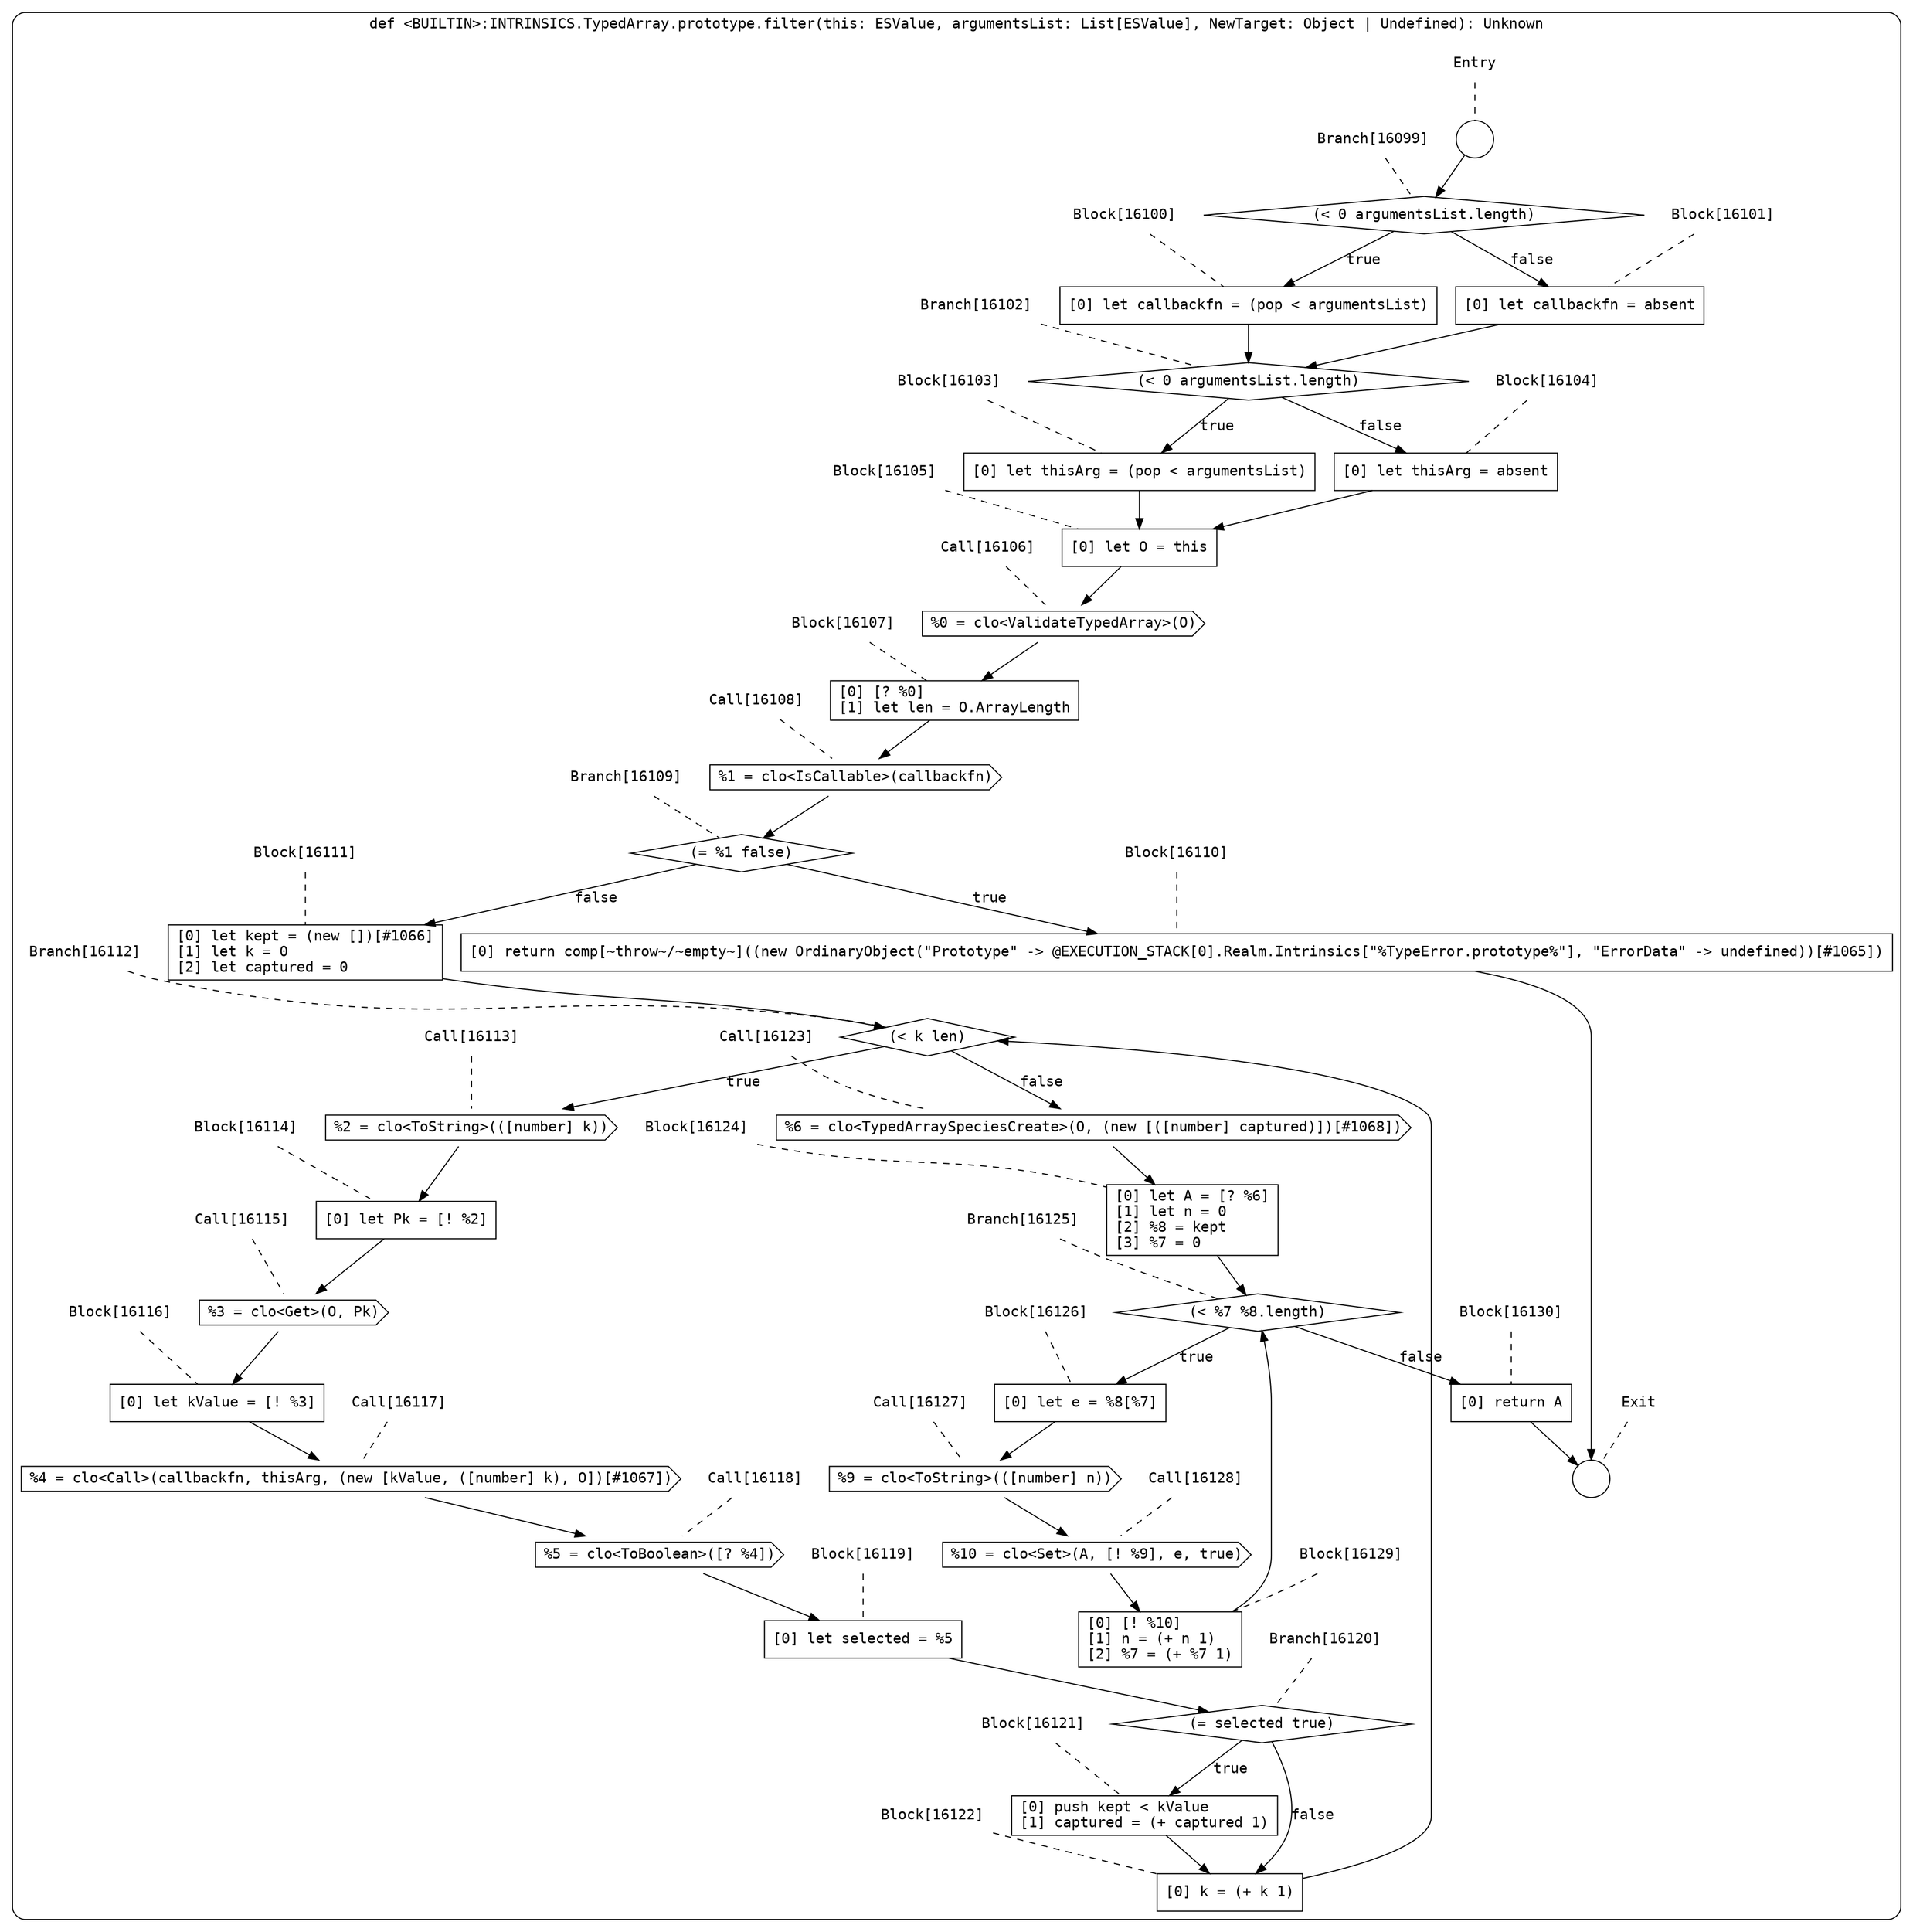 digraph {
  graph [fontname = "Consolas"]
  node [fontname = "Consolas"]
  edge [fontname = "Consolas"]
  subgraph cluster2396 {
    label = "def <BUILTIN>:INTRINSICS.TypedArray.prototype.filter(this: ESValue, argumentsList: List[ESValue], NewTarget: Object | Undefined): Unknown"
    style = rounded
    cluster2396_entry_name [shape=none, label=<<font color="black">Entry</font>>]
    cluster2396_entry_name -> cluster2396_entry [arrowhead=none, color="black", style=dashed]
    cluster2396_entry [shape=circle label=" " color="black" fillcolor="white" style=filled]
    cluster2396_entry -> node16099 [color="black"]
    cluster2396_exit_name [shape=none, label=<<font color="black">Exit</font>>]
    cluster2396_exit_name -> cluster2396_exit [arrowhead=none, color="black", style=dashed]
    cluster2396_exit [shape=circle label=" " color="black" fillcolor="white" style=filled]
    node16099_name [shape=none, label=<<font color="black">Branch[16099]</font>>]
    node16099_name -> node16099 [arrowhead=none, color="black", style=dashed]
    node16099 [shape=diamond, label=<<font color="black">(&lt; 0 argumentsList.length)</font>> color="black" fillcolor="white", style=filled]
    node16099 -> node16100 [label=<<font color="black">true</font>> color="black"]
    node16099 -> node16101 [label=<<font color="black">false</font>> color="black"]
    node16100_name [shape=none, label=<<font color="black">Block[16100]</font>>]
    node16100_name -> node16100 [arrowhead=none, color="black", style=dashed]
    node16100 [shape=box, label=<<font color="black">[0] let callbackfn = (pop &lt; argumentsList)<BR ALIGN="LEFT"/></font>> color="black" fillcolor="white", style=filled]
    node16100 -> node16102 [color="black"]
    node16101_name [shape=none, label=<<font color="black">Block[16101]</font>>]
    node16101_name -> node16101 [arrowhead=none, color="black", style=dashed]
    node16101 [shape=box, label=<<font color="black">[0] let callbackfn = absent<BR ALIGN="LEFT"/></font>> color="black" fillcolor="white", style=filled]
    node16101 -> node16102 [color="black"]
    node16102_name [shape=none, label=<<font color="black">Branch[16102]</font>>]
    node16102_name -> node16102 [arrowhead=none, color="black", style=dashed]
    node16102 [shape=diamond, label=<<font color="black">(&lt; 0 argumentsList.length)</font>> color="black" fillcolor="white", style=filled]
    node16102 -> node16103 [label=<<font color="black">true</font>> color="black"]
    node16102 -> node16104 [label=<<font color="black">false</font>> color="black"]
    node16103_name [shape=none, label=<<font color="black">Block[16103]</font>>]
    node16103_name -> node16103 [arrowhead=none, color="black", style=dashed]
    node16103 [shape=box, label=<<font color="black">[0] let thisArg = (pop &lt; argumentsList)<BR ALIGN="LEFT"/></font>> color="black" fillcolor="white", style=filled]
    node16103 -> node16105 [color="black"]
    node16104_name [shape=none, label=<<font color="black">Block[16104]</font>>]
    node16104_name -> node16104 [arrowhead=none, color="black", style=dashed]
    node16104 [shape=box, label=<<font color="black">[0] let thisArg = absent<BR ALIGN="LEFT"/></font>> color="black" fillcolor="white", style=filled]
    node16104 -> node16105 [color="black"]
    node16105_name [shape=none, label=<<font color="black">Block[16105]</font>>]
    node16105_name -> node16105 [arrowhead=none, color="black", style=dashed]
    node16105 [shape=box, label=<<font color="black">[0] let O = this<BR ALIGN="LEFT"/></font>> color="black" fillcolor="white", style=filled]
    node16105 -> node16106 [color="black"]
    node16106_name [shape=none, label=<<font color="black">Call[16106]</font>>]
    node16106_name -> node16106 [arrowhead=none, color="black", style=dashed]
    node16106 [shape=cds, label=<<font color="black">%0 = clo&lt;ValidateTypedArray&gt;(O)</font>> color="black" fillcolor="white", style=filled]
    node16106 -> node16107 [color="black"]
    node16107_name [shape=none, label=<<font color="black">Block[16107]</font>>]
    node16107_name -> node16107 [arrowhead=none, color="black", style=dashed]
    node16107 [shape=box, label=<<font color="black">[0] [? %0]<BR ALIGN="LEFT"/>[1] let len = O.ArrayLength<BR ALIGN="LEFT"/></font>> color="black" fillcolor="white", style=filled]
    node16107 -> node16108 [color="black"]
    node16108_name [shape=none, label=<<font color="black">Call[16108]</font>>]
    node16108_name -> node16108 [arrowhead=none, color="black", style=dashed]
    node16108 [shape=cds, label=<<font color="black">%1 = clo&lt;IsCallable&gt;(callbackfn)</font>> color="black" fillcolor="white", style=filled]
    node16108 -> node16109 [color="black"]
    node16109_name [shape=none, label=<<font color="black">Branch[16109]</font>>]
    node16109_name -> node16109 [arrowhead=none, color="black", style=dashed]
    node16109 [shape=diamond, label=<<font color="black">(= %1 false)</font>> color="black" fillcolor="white", style=filled]
    node16109 -> node16110 [label=<<font color="black">true</font>> color="black"]
    node16109 -> node16111 [label=<<font color="black">false</font>> color="black"]
    node16110_name [shape=none, label=<<font color="black">Block[16110]</font>>]
    node16110_name -> node16110 [arrowhead=none, color="black", style=dashed]
    node16110 [shape=box, label=<<font color="black">[0] return comp[~throw~/~empty~]((new OrdinaryObject(&quot;Prototype&quot; -&gt; @EXECUTION_STACK[0].Realm.Intrinsics[&quot;%TypeError.prototype%&quot;], &quot;ErrorData&quot; -&gt; undefined))[#1065])<BR ALIGN="LEFT"/></font>> color="black" fillcolor="white", style=filled]
    node16110 -> cluster2396_exit [color="black"]
    node16111_name [shape=none, label=<<font color="black">Block[16111]</font>>]
    node16111_name -> node16111 [arrowhead=none, color="black", style=dashed]
    node16111 [shape=box, label=<<font color="black">[0] let kept = (new [])[#1066]<BR ALIGN="LEFT"/>[1] let k = 0<BR ALIGN="LEFT"/>[2] let captured = 0<BR ALIGN="LEFT"/></font>> color="black" fillcolor="white", style=filled]
    node16111 -> node16112 [color="black"]
    node16112_name [shape=none, label=<<font color="black">Branch[16112]</font>>]
    node16112_name -> node16112 [arrowhead=none, color="black", style=dashed]
    node16112 [shape=diamond, label=<<font color="black">(&lt; k len)</font>> color="black" fillcolor="white", style=filled]
    node16112 -> node16113 [label=<<font color="black">true</font>> color="black"]
    node16112 -> node16123 [label=<<font color="black">false</font>> color="black"]
    node16113_name [shape=none, label=<<font color="black">Call[16113]</font>>]
    node16113_name -> node16113 [arrowhead=none, color="black", style=dashed]
    node16113 [shape=cds, label=<<font color="black">%2 = clo&lt;ToString&gt;(([number] k))</font>> color="black" fillcolor="white", style=filled]
    node16113 -> node16114 [color="black"]
    node16123_name [shape=none, label=<<font color="black">Call[16123]</font>>]
    node16123_name -> node16123 [arrowhead=none, color="black", style=dashed]
    node16123 [shape=cds, label=<<font color="black">%6 = clo&lt;TypedArraySpeciesCreate&gt;(O, (new [([number] captured)])[#1068])</font>> color="black" fillcolor="white", style=filled]
    node16123 -> node16124 [color="black"]
    node16114_name [shape=none, label=<<font color="black">Block[16114]</font>>]
    node16114_name -> node16114 [arrowhead=none, color="black", style=dashed]
    node16114 [shape=box, label=<<font color="black">[0] let Pk = [! %2]<BR ALIGN="LEFT"/></font>> color="black" fillcolor="white", style=filled]
    node16114 -> node16115 [color="black"]
    node16124_name [shape=none, label=<<font color="black">Block[16124]</font>>]
    node16124_name -> node16124 [arrowhead=none, color="black", style=dashed]
    node16124 [shape=box, label=<<font color="black">[0] let A = [? %6]<BR ALIGN="LEFT"/>[1] let n = 0<BR ALIGN="LEFT"/>[2] %8 = kept<BR ALIGN="LEFT"/>[3] %7 = 0<BR ALIGN="LEFT"/></font>> color="black" fillcolor="white", style=filled]
    node16124 -> node16125 [color="black"]
    node16115_name [shape=none, label=<<font color="black">Call[16115]</font>>]
    node16115_name -> node16115 [arrowhead=none, color="black", style=dashed]
    node16115 [shape=cds, label=<<font color="black">%3 = clo&lt;Get&gt;(O, Pk)</font>> color="black" fillcolor="white", style=filled]
    node16115 -> node16116 [color="black"]
    node16125_name [shape=none, label=<<font color="black">Branch[16125]</font>>]
    node16125_name -> node16125 [arrowhead=none, color="black", style=dashed]
    node16125 [shape=diamond, label=<<font color="black">(&lt; %7 %8.length)</font>> color="black" fillcolor="white", style=filled]
    node16125 -> node16126 [label=<<font color="black">true</font>> color="black"]
    node16125 -> node16130 [label=<<font color="black">false</font>> color="black"]
    node16116_name [shape=none, label=<<font color="black">Block[16116]</font>>]
    node16116_name -> node16116 [arrowhead=none, color="black", style=dashed]
    node16116 [shape=box, label=<<font color="black">[0] let kValue = [! %3]<BR ALIGN="LEFT"/></font>> color="black" fillcolor="white", style=filled]
    node16116 -> node16117 [color="black"]
    node16126_name [shape=none, label=<<font color="black">Block[16126]</font>>]
    node16126_name -> node16126 [arrowhead=none, color="black", style=dashed]
    node16126 [shape=box, label=<<font color="black">[0] let e = %8[%7]<BR ALIGN="LEFT"/></font>> color="black" fillcolor="white", style=filled]
    node16126 -> node16127 [color="black"]
    node16130_name [shape=none, label=<<font color="black">Block[16130]</font>>]
    node16130_name -> node16130 [arrowhead=none, color="black", style=dashed]
    node16130 [shape=box, label=<<font color="black">[0] return A<BR ALIGN="LEFT"/></font>> color="black" fillcolor="white", style=filled]
    node16130 -> cluster2396_exit [color="black"]
    node16117_name [shape=none, label=<<font color="black">Call[16117]</font>>]
    node16117_name -> node16117 [arrowhead=none, color="black", style=dashed]
    node16117 [shape=cds, label=<<font color="black">%4 = clo&lt;Call&gt;(callbackfn, thisArg, (new [kValue, ([number] k), O])[#1067])</font>> color="black" fillcolor="white", style=filled]
    node16117 -> node16118 [color="black"]
    node16127_name [shape=none, label=<<font color="black">Call[16127]</font>>]
    node16127_name -> node16127 [arrowhead=none, color="black", style=dashed]
    node16127 [shape=cds, label=<<font color="black">%9 = clo&lt;ToString&gt;(([number] n))</font>> color="black" fillcolor="white", style=filled]
    node16127 -> node16128 [color="black"]
    node16118_name [shape=none, label=<<font color="black">Call[16118]</font>>]
    node16118_name -> node16118 [arrowhead=none, color="black", style=dashed]
    node16118 [shape=cds, label=<<font color="black">%5 = clo&lt;ToBoolean&gt;([? %4])</font>> color="black" fillcolor="white", style=filled]
    node16118 -> node16119 [color="black"]
    node16128_name [shape=none, label=<<font color="black">Call[16128]</font>>]
    node16128_name -> node16128 [arrowhead=none, color="black", style=dashed]
    node16128 [shape=cds, label=<<font color="black">%10 = clo&lt;Set&gt;(A, [! %9], e, true)</font>> color="black" fillcolor="white", style=filled]
    node16128 -> node16129 [color="black"]
    node16119_name [shape=none, label=<<font color="black">Block[16119]</font>>]
    node16119_name -> node16119 [arrowhead=none, color="black", style=dashed]
    node16119 [shape=box, label=<<font color="black">[0] let selected = %5<BR ALIGN="LEFT"/></font>> color="black" fillcolor="white", style=filled]
    node16119 -> node16120 [color="black"]
    node16129_name [shape=none, label=<<font color="black">Block[16129]</font>>]
    node16129_name -> node16129 [arrowhead=none, color="black", style=dashed]
    node16129 [shape=box, label=<<font color="black">[0] [! %10]<BR ALIGN="LEFT"/>[1] n = (+ n 1)<BR ALIGN="LEFT"/>[2] %7 = (+ %7 1)<BR ALIGN="LEFT"/></font>> color="black" fillcolor="white", style=filled]
    node16129 -> node16125 [color="black"]
    node16120_name [shape=none, label=<<font color="black">Branch[16120]</font>>]
    node16120_name -> node16120 [arrowhead=none, color="black", style=dashed]
    node16120 [shape=diamond, label=<<font color="black">(= selected true)</font>> color="black" fillcolor="white", style=filled]
    node16120 -> node16121 [label=<<font color="black">true</font>> color="black"]
    node16120 -> node16122 [label=<<font color="black">false</font>> color="black"]
    node16121_name [shape=none, label=<<font color="black">Block[16121]</font>>]
    node16121_name -> node16121 [arrowhead=none, color="black", style=dashed]
    node16121 [shape=box, label=<<font color="black">[0] push kept &lt; kValue<BR ALIGN="LEFT"/>[1] captured = (+ captured 1)<BR ALIGN="LEFT"/></font>> color="black" fillcolor="white", style=filled]
    node16121 -> node16122 [color="black"]
    node16122_name [shape=none, label=<<font color="black">Block[16122]</font>>]
    node16122_name -> node16122 [arrowhead=none, color="black", style=dashed]
    node16122 [shape=box, label=<<font color="black">[0] k = (+ k 1)<BR ALIGN="LEFT"/></font>> color="black" fillcolor="white", style=filled]
    node16122 -> node16112 [color="black"]
  }
}